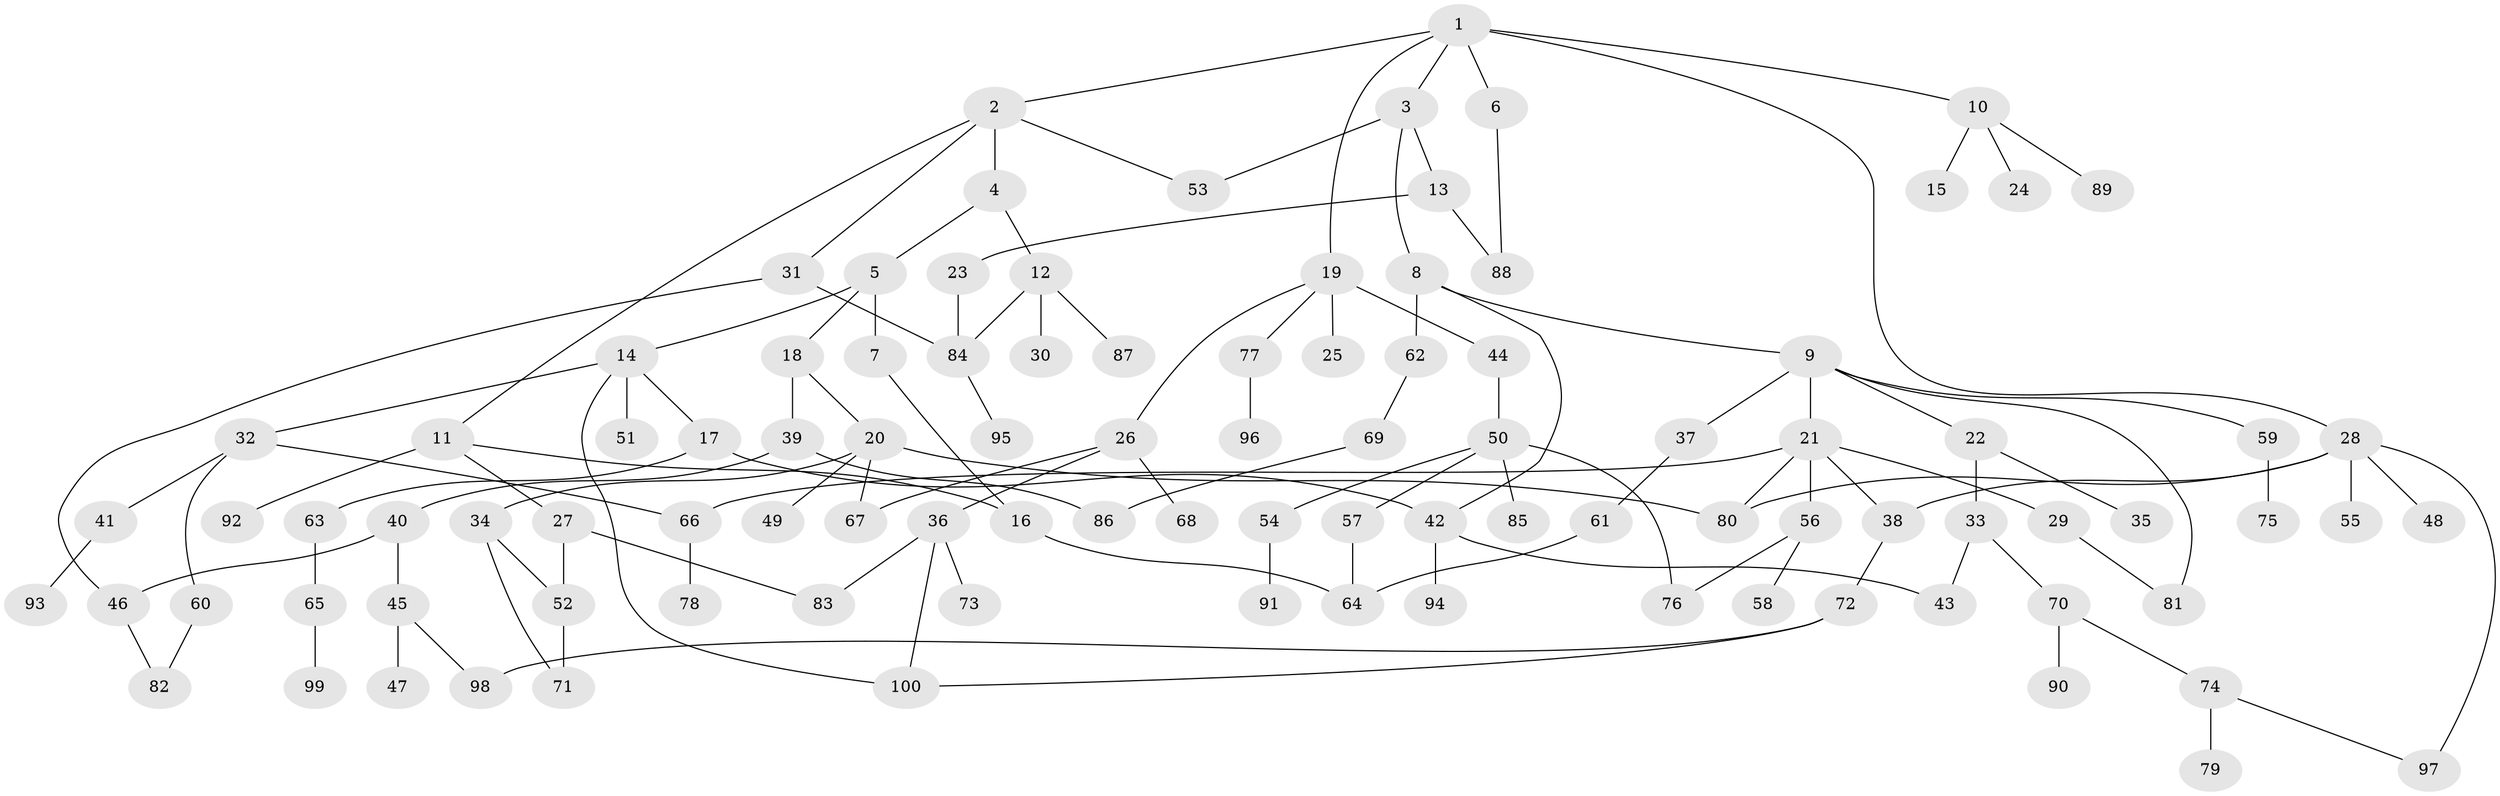 // Generated by graph-tools (version 1.1) at 2025/38/02/21/25 10:38:51]
// undirected, 100 vertices, 125 edges
graph export_dot {
graph [start="1"]
  node [color=gray90,style=filled];
  1;
  2;
  3;
  4;
  5;
  6;
  7;
  8;
  9;
  10;
  11;
  12;
  13;
  14;
  15;
  16;
  17;
  18;
  19;
  20;
  21;
  22;
  23;
  24;
  25;
  26;
  27;
  28;
  29;
  30;
  31;
  32;
  33;
  34;
  35;
  36;
  37;
  38;
  39;
  40;
  41;
  42;
  43;
  44;
  45;
  46;
  47;
  48;
  49;
  50;
  51;
  52;
  53;
  54;
  55;
  56;
  57;
  58;
  59;
  60;
  61;
  62;
  63;
  64;
  65;
  66;
  67;
  68;
  69;
  70;
  71;
  72;
  73;
  74;
  75;
  76;
  77;
  78;
  79;
  80;
  81;
  82;
  83;
  84;
  85;
  86;
  87;
  88;
  89;
  90;
  91;
  92;
  93;
  94;
  95;
  96;
  97;
  98;
  99;
  100;
  1 -- 2;
  1 -- 3;
  1 -- 6;
  1 -- 10;
  1 -- 19;
  1 -- 28;
  2 -- 4;
  2 -- 11;
  2 -- 31;
  2 -- 53;
  3 -- 8;
  3 -- 13;
  3 -- 53;
  4 -- 5;
  4 -- 12;
  5 -- 7;
  5 -- 14;
  5 -- 18;
  6 -- 88;
  7 -- 16;
  8 -- 9;
  8 -- 62;
  8 -- 42;
  9 -- 21;
  9 -- 22;
  9 -- 37;
  9 -- 59;
  9 -- 81;
  10 -- 15;
  10 -- 24;
  10 -- 89;
  11 -- 16;
  11 -- 27;
  11 -- 92;
  12 -- 30;
  12 -- 84;
  12 -- 87;
  13 -- 23;
  13 -- 88;
  14 -- 17;
  14 -- 32;
  14 -- 51;
  14 -- 100;
  16 -- 64;
  17 -- 42;
  17 -- 63;
  18 -- 20;
  18 -- 39;
  19 -- 25;
  19 -- 26;
  19 -- 44;
  19 -- 77;
  20 -- 34;
  20 -- 49;
  20 -- 80;
  20 -- 67;
  21 -- 29;
  21 -- 38;
  21 -- 56;
  21 -- 66;
  21 -- 80;
  22 -- 33;
  22 -- 35;
  23 -- 84;
  26 -- 36;
  26 -- 67;
  26 -- 68;
  27 -- 52;
  27 -- 83;
  28 -- 48;
  28 -- 55;
  28 -- 97;
  28 -- 80;
  28 -- 38;
  29 -- 81;
  31 -- 46;
  31 -- 84;
  32 -- 41;
  32 -- 60;
  32 -- 66;
  33 -- 43;
  33 -- 70;
  34 -- 52;
  34 -- 71;
  36 -- 73;
  36 -- 100;
  36 -- 83;
  37 -- 61;
  38 -- 72;
  39 -- 40;
  39 -- 86;
  40 -- 45;
  40 -- 46;
  41 -- 93;
  42 -- 94;
  42 -- 43;
  44 -- 50;
  45 -- 47;
  45 -- 98;
  46 -- 82;
  50 -- 54;
  50 -- 57;
  50 -- 76;
  50 -- 85;
  52 -- 71;
  54 -- 91;
  56 -- 58;
  56 -- 76;
  57 -- 64;
  59 -- 75;
  60 -- 82;
  61 -- 64;
  62 -- 69;
  63 -- 65;
  65 -- 99;
  66 -- 78;
  69 -- 86;
  70 -- 74;
  70 -- 90;
  72 -- 98;
  72 -- 100;
  74 -- 79;
  74 -- 97;
  77 -- 96;
  84 -- 95;
}
